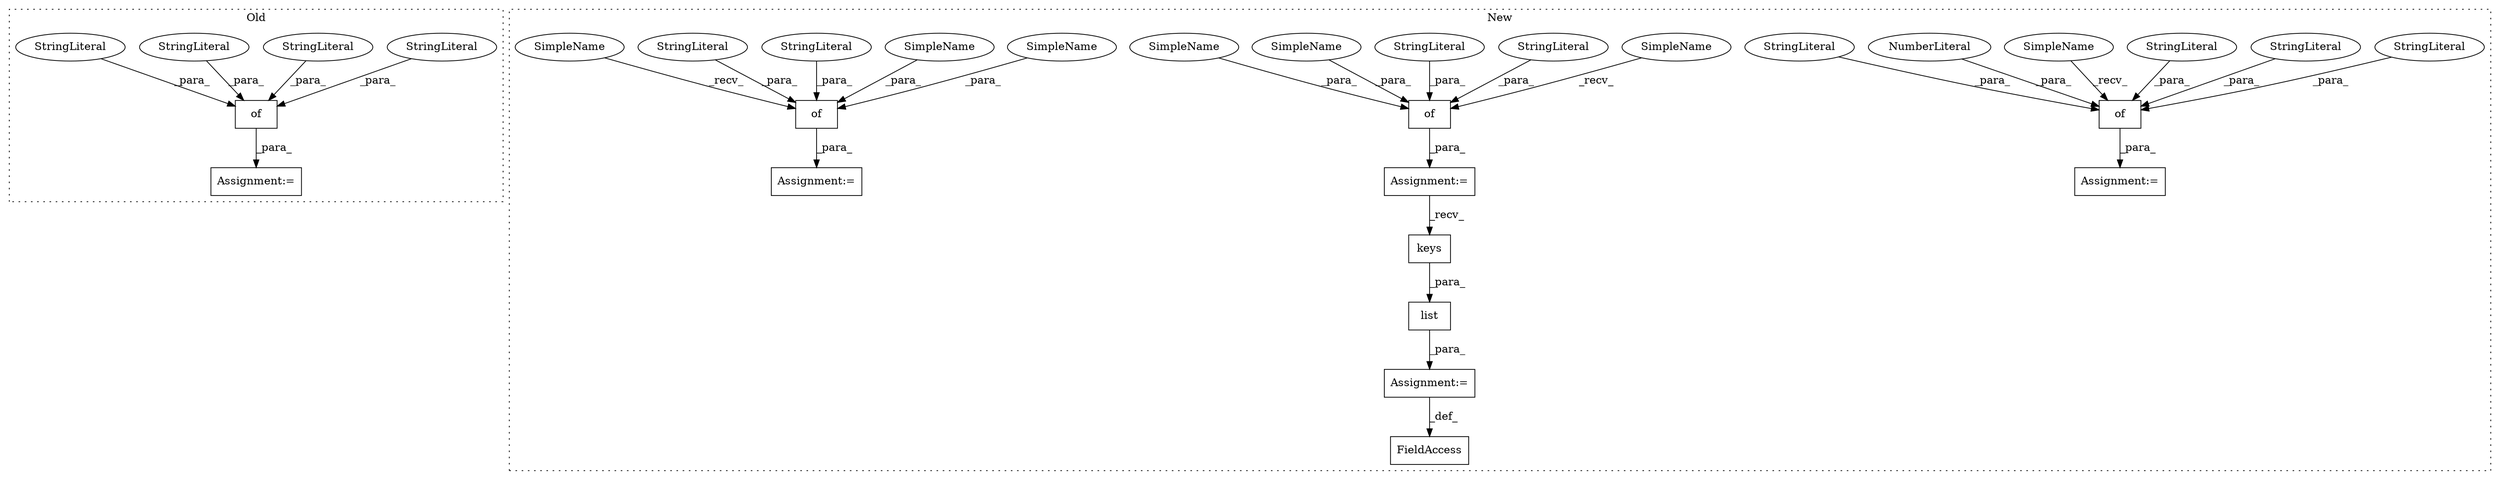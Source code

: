 digraph G {
subgraph cluster0 {
1 [label="of" a="32" s="327,436" l="3,1" shape="box"];
4 [label="Assignment:=" a="7" s="322" l="1" shape="box"];
5 [label="StringLiteral" a="45" s="362" l="74" shape="ellipse"];
6 [label="StringLiteral" a="45" s="330" l="6" shape="ellipse"];
7 [label="StringLiteral" a="45" s="337" l="18" shape="ellipse"];
8 [label="StringLiteral" a="45" s="356" l="5" shape="ellipse"];
label = "Old";
style="dotted";
}
subgraph cluster1 {
2 [label="list" a="32" s="808,830" l="5,1" shape="box"];
3 [label="Assignment:=" a="7" s="807" l="1" shape="box"];
9 [label="FieldAccess" a="22" s="784" l="23" shape="box"];
10 [label="keys" a="32" s="824" l="6" shape="box"];
11 [label="of" a="32" s="605,641" l="3,1" shape="box"];
12 [label="of" a="32" s="662,711" l="3,1" shape="box"];
13 [label="NumberLiteral" a="34" s="672" l="4" shape="ellipse"];
14 [label="of" a="32" s="543,583" l="3,1" shape="box"];
15 [label="StringLiteral" a="45" s="627" l="7" shape="ellipse"];
16 [label="Assignment:=" a="7" s="538" l="1" shape="box"];
17 [label="StringLiteral" a="45" s="550" l="5" shape="ellipse"];
18 [label="Assignment:=" a="7" s="657" l="1" shape="box"];
19 [label="Assignment:=" a="7" s="600" l="1" shape="box"];
20 [label="StringLiteral" a="45" s="608" l="12" shape="ellipse"];
21 [label="StringLiteral" a="45" s="692" l="8" shape="ellipse"];
22 [label="StringLiteral" a="45" s="677" l="14" shape="ellipse"];
23 [label="StringLiteral" a="45" s="665" l="6" shape="ellipse"];
24 [label="StringLiteral" a="45" s="577" l="6" shape="ellipse"];
25 [label="StringLiteral" a="45" s="701" l="5" shape="ellipse"];
26 [label="SimpleName" a="42" s="635" l="6" shape="ellipse"];
27 [label="SimpleName" a="42" s="570" l="6" shape="ellipse"];
28 [label="SimpleName" a="42" s="539" l="3" shape="ellipse"];
29 [label="SimpleName" a="42" s="601" l="3" shape="ellipse"];
30 [label="SimpleName" a="42" s="658" l="3" shape="ellipse"];
31 [label="SimpleName" a="42" s="556" l="5" shape="ellipse"];
32 [label="SimpleName" a="42" s="621" l="5" shape="ellipse"];
label = "New";
style="dotted";
}
1 -> 4 [label="_para_"];
2 -> 3 [label="_para_"];
3 -> 9 [label="_def_"];
5 -> 1 [label="_para_"];
6 -> 1 [label="_para_"];
7 -> 1 [label="_para_"];
8 -> 1 [label="_para_"];
10 -> 2 [label="_para_"];
11 -> 19 [label="_para_"];
12 -> 18 [label="_para_"];
13 -> 12 [label="_para_"];
14 -> 16 [label="_para_"];
15 -> 11 [label="_para_"];
17 -> 14 [label="_para_"];
19 -> 10 [label="_recv_"];
20 -> 11 [label="_para_"];
21 -> 12 [label="_para_"];
22 -> 12 [label="_para_"];
23 -> 12 [label="_para_"];
24 -> 14 [label="_para_"];
25 -> 12 [label="_para_"];
26 -> 11 [label="_para_"];
27 -> 14 [label="_para_"];
28 -> 14 [label="_recv_"];
29 -> 11 [label="_recv_"];
30 -> 12 [label="_recv_"];
31 -> 14 [label="_para_"];
32 -> 11 [label="_para_"];
}